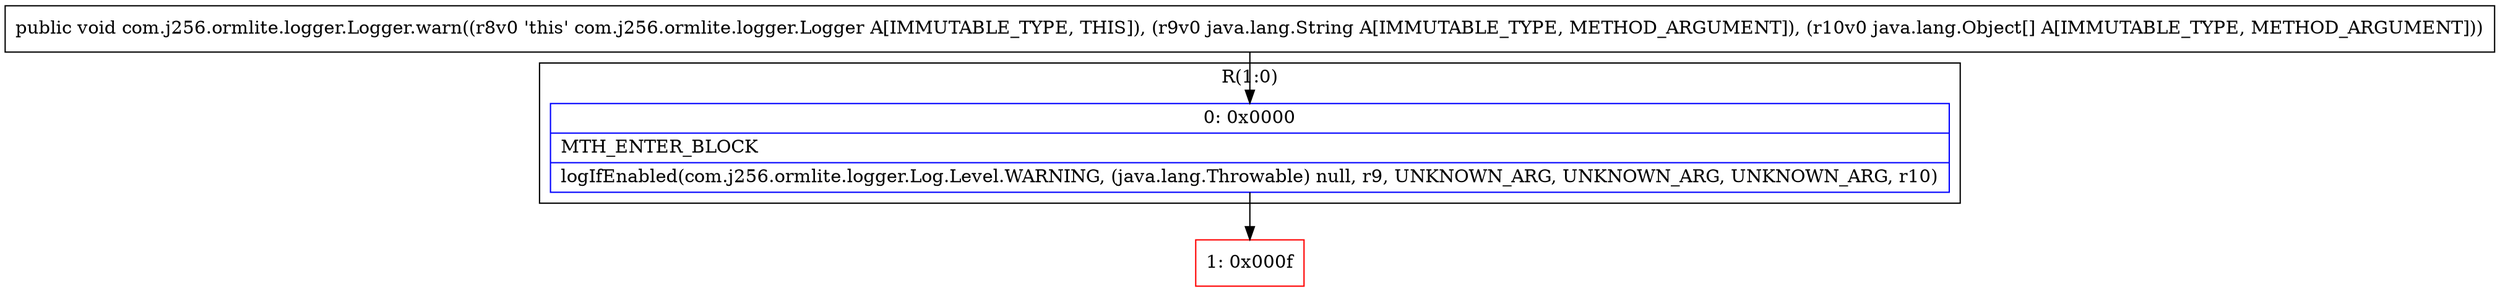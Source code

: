 digraph "CFG forcom.j256.ormlite.logger.Logger.warn(Ljava\/lang\/String;[Ljava\/lang\/Object;)V" {
subgraph cluster_Region_1832008518 {
label = "R(1:0)";
node [shape=record,color=blue];
Node_0 [shape=record,label="{0\:\ 0x0000|MTH_ENTER_BLOCK\l|logIfEnabled(com.j256.ormlite.logger.Log.Level.WARNING, (java.lang.Throwable) null, r9, UNKNOWN_ARG, UNKNOWN_ARG, UNKNOWN_ARG, r10)\l}"];
}
Node_1 [shape=record,color=red,label="{1\:\ 0x000f}"];
MethodNode[shape=record,label="{public void com.j256.ormlite.logger.Logger.warn((r8v0 'this' com.j256.ormlite.logger.Logger A[IMMUTABLE_TYPE, THIS]), (r9v0 java.lang.String A[IMMUTABLE_TYPE, METHOD_ARGUMENT]), (r10v0 java.lang.Object[] A[IMMUTABLE_TYPE, METHOD_ARGUMENT])) }"];
MethodNode -> Node_0;
Node_0 -> Node_1;
}

